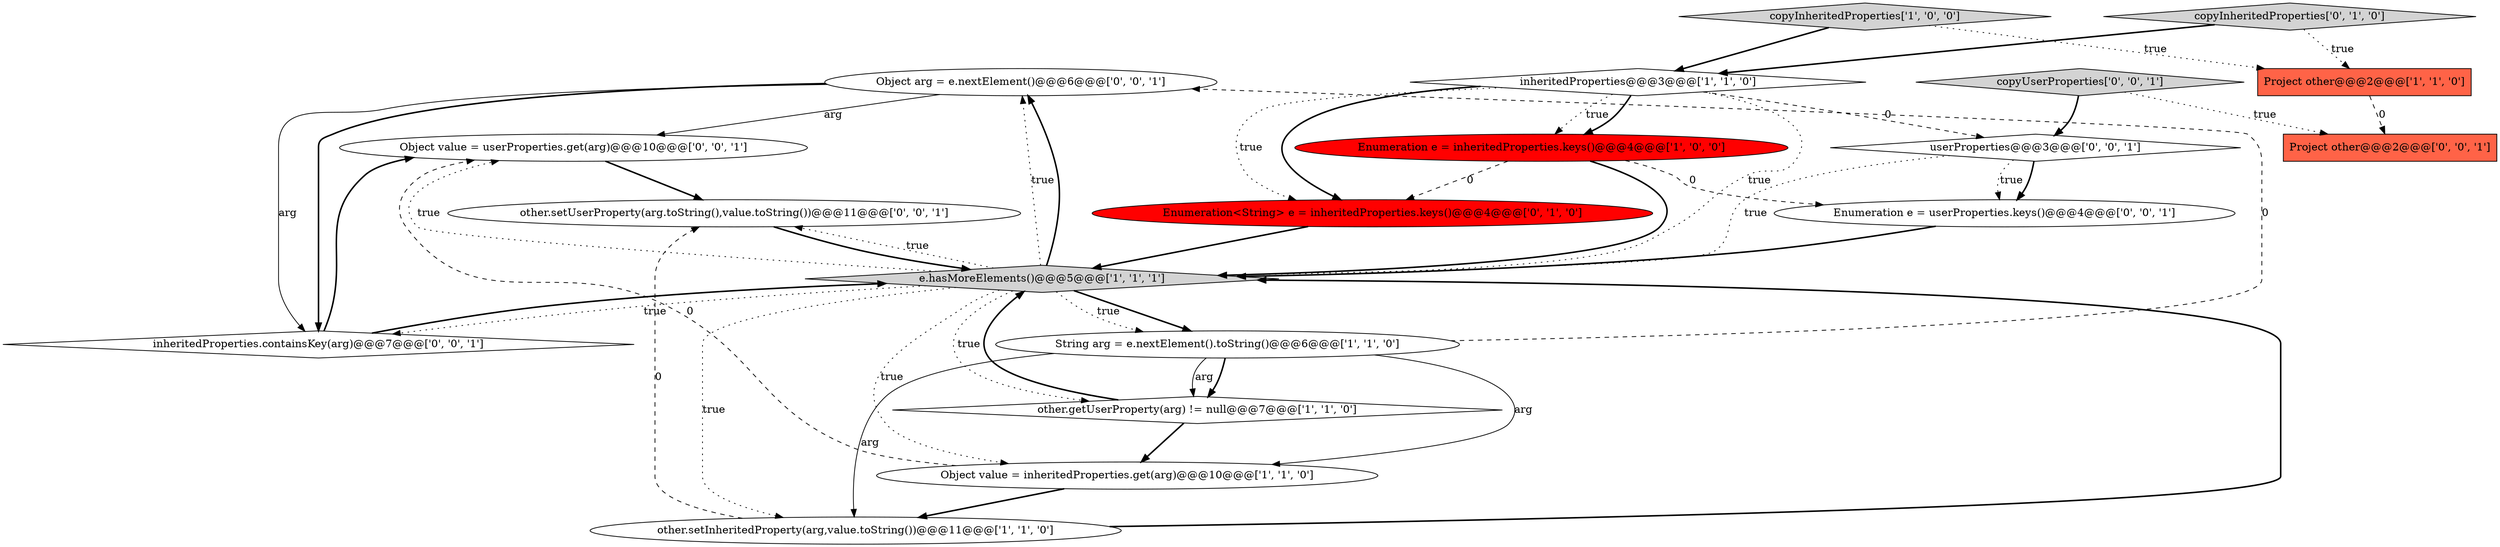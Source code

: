 digraph {
14 [style = filled, label = "Object arg = e.nextElement()@@@6@@@['0', '0', '1']", fillcolor = white, shape = ellipse image = "AAA0AAABBB3BBB"];
15 [style = filled, label = "other.setUserProperty(arg.toString(),value.toString())@@@11@@@['0', '0', '1']", fillcolor = white, shape = ellipse image = "AAA0AAABBB3BBB"];
16 [style = filled, label = "Object value = userProperties.get(arg)@@@10@@@['0', '0', '1']", fillcolor = white, shape = ellipse image = "AAA0AAABBB3BBB"];
2 [style = filled, label = "other.getUserProperty(arg) != null@@@7@@@['1', '1', '0']", fillcolor = white, shape = diamond image = "AAA0AAABBB1BBB"];
0 [style = filled, label = "Project other@@@2@@@['1', '1', '0']", fillcolor = tomato, shape = box image = "AAA0AAABBB1BBB"];
8 [style = filled, label = "copyInheritedProperties['1', '0', '0']", fillcolor = lightgray, shape = diamond image = "AAA0AAABBB1BBB"];
3 [style = filled, label = "inheritedProperties@@@3@@@['1', '1', '0']", fillcolor = white, shape = diamond image = "AAA0AAABBB1BBB"];
9 [style = filled, label = "copyInheritedProperties['0', '1', '0']", fillcolor = lightgray, shape = diamond image = "AAA0AAABBB2BBB"];
5 [style = filled, label = "Object value = inheritedProperties.get(arg)@@@10@@@['1', '1', '0']", fillcolor = white, shape = ellipse image = "AAA0AAABBB1BBB"];
1 [style = filled, label = "e.hasMoreElements()@@@5@@@['1', '1', '1']", fillcolor = lightgray, shape = diamond image = "AAA0AAABBB1BBB"];
12 [style = filled, label = "inheritedProperties.containsKey(arg)@@@7@@@['0', '0', '1']", fillcolor = white, shape = diamond image = "AAA0AAABBB3BBB"];
13 [style = filled, label = "userProperties@@@3@@@['0', '0', '1']", fillcolor = white, shape = diamond image = "AAA0AAABBB3BBB"];
10 [style = filled, label = "Enumeration<String> e = inheritedProperties.keys()@@@4@@@['0', '1', '0']", fillcolor = red, shape = ellipse image = "AAA1AAABBB2BBB"];
11 [style = filled, label = "Enumeration e = userProperties.keys()@@@4@@@['0', '0', '1']", fillcolor = white, shape = ellipse image = "AAA0AAABBB3BBB"];
6 [style = filled, label = "other.setInheritedProperty(arg,value.toString())@@@11@@@['1', '1', '0']", fillcolor = white, shape = ellipse image = "AAA0AAABBB1BBB"];
18 [style = filled, label = "copyUserProperties['0', '0', '1']", fillcolor = lightgray, shape = diamond image = "AAA0AAABBB3BBB"];
17 [style = filled, label = "Project other@@@2@@@['0', '0', '1']", fillcolor = tomato, shape = box image = "AAA0AAABBB3BBB"];
4 [style = filled, label = "String arg = e.nextElement().toString()@@@6@@@['1', '1', '0']", fillcolor = white, shape = ellipse image = "AAA0AAABBB1BBB"];
7 [style = filled, label = "Enumeration e = inheritedProperties.keys()@@@4@@@['1', '0', '0']", fillcolor = red, shape = ellipse image = "AAA1AAABBB1BBB"];
16->15 [style = bold, label=""];
1->4 [style = bold, label=""];
3->7 [style = dotted, label="true"];
9->0 [style = dotted, label="true"];
7->1 [style = bold, label=""];
11->1 [style = bold, label=""];
4->6 [style = solid, label="arg"];
2->1 [style = bold, label=""];
3->10 [style = dotted, label="true"];
8->3 [style = bold, label=""];
7->11 [style = dashed, label="0"];
1->4 [style = dotted, label="true"];
4->2 [style = bold, label=""];
1->14 [style = dotted, label="true"];
12->16 [style = bold, label=""];
3->13 [style = dashed, label="0"];
12->1 [style = bold, label=""];
0->17 [style = dashed, label="0"];
13->11 [style = bold, label=""];
5->16 [style = dashed, label="0"];
6->1 [style = bold, label=""];
13->1 [style = dotted, label="true"];
3->10 [style = bold, label=""];
4->2 [style = solid, label="arg"];
5->6 [style = bold, label=""];
3->7 [style = bold, label=""];
6->15 [style = dashed, label="0"];
1->15 [style = dotted, label="true"];
14->12 [style = bold, label=""];
1->12 [style = dotted, label="true"];
18->13 [style = bold, label=""];
4->5 [style = solid, label="arg"];
9->3 [style = bold, label=""];
13->11 [style = dotted, label="true"];
1->6 [style = dotted, label="true"];
7->10 [style = dashed, label="0"];
8->0 [style = dotted, label="true"];
1->16 [style = dotted, label="true"];
1->14 [style = bold, label=""];
18->17 [style = dotted, label="true"];
4->14 [style = dashed, label="0"];
14->12 [style = solid, label="arg"];
1->2 [style = dotted, label="true"];
10->1 [style = bold, label=""];
3->1 [style = dotted, label="true"];
1->5 [style = dotted, label="true"];
14->16 [style = solid, label="arg"];
2->5 [style = bold, label=""];
15->1 [style = bold, label=""];
}
